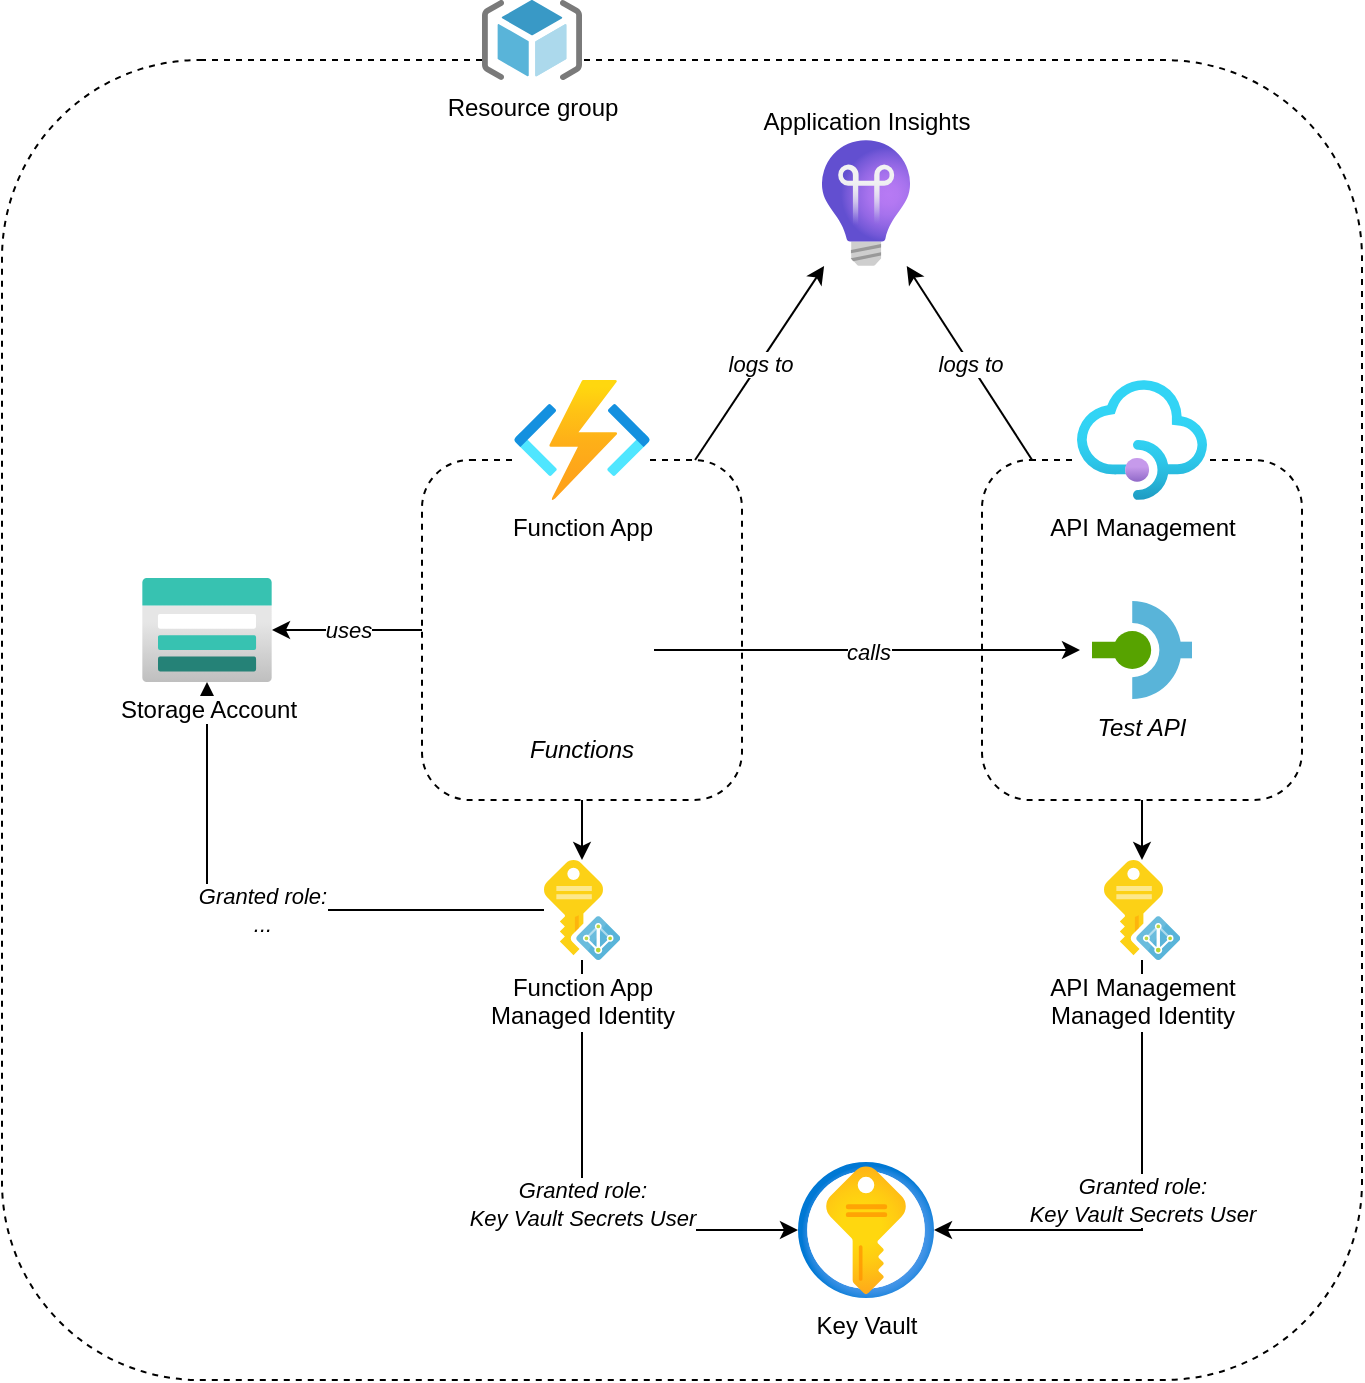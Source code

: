 <mxfile version="24.2.5" type="device">
  <diagram name="Page-1" id="TLPtuCNs7ykybdBzxtyQ">
    <mxGraphModel dx="1434" dy="836" grid="1" gridSize="10" guides="1" tooltips="1" connect="1" arrows="1" fold="1" page="1" pageScale="1" pageWidth="827" pageHeight="1169" math="0" shadow="0">
      <root>
        <mxCell id="0" />
        <mxCell id="1" parent="0" />
        <mxCell id="ZptklFR3sbPgUG_MG5CR-19" value="" style="rounded=1;whiteSpace=wrap;html=1;dashed=1;" parent="1" vertex="1">
          <mxGeometry x="70" y="80" width="680" height="660" as="geometry" />
        </mxCell>
        <mxCell id="ZptklFR3sbPgUG_MG5CR-15" style="edgeStyle=orthogonalEdgeStyle;rounded=0;orthogonalLoop=1;jettySize=auto;html=1;" parent="1" source="ZptklFR3sbPgUG_MG5CR-14" target="ZptklFR3sbPgUG_MG5CR-10" edge="1">
          <mxGeometry relative="1" as="geometry" />
        </mxCell>
        <mxCell id="UZUAF0uWbZvim15MgRHi-3" value="uses" style="edgeStyle=orthogonalEdgeStyle;rounded=0;orthogonalLoop=1;jettySize=auto;html=1;fontStyle=2" edge="1" parent="1" source="ZptklFR3sbPgUG_MG5CR-14" target="UZUAF0uWbZvim15MgRHi-1">
          <mxGeometry relative="1" as="geometry" />
        </mxCell>
        <mxCell id="ZptklFR3sbPgUG_MG5CR-14" value="" style="rounded=1;whiteSpace=wrap;html=1;dashed=1;" parent="1" vertex="1">
          <mxGeometry x="280" y="280" width="160" height="170" as="geometry" />
        </mxCell>
        <mxCell id="ZptklFR3sbPgUG_MG5CR-8" style="edgeStyle=orthogonalEdgeStyle;rounded=0;orthogonalLoop=1;jettySize=auto;html=1;" parent="1" source="ZptklFR3sbPgUG_MG5CR-5" target="ZptklFR3sbPgUG_MG5CR-7" edge="1">
          <mxGeometry relative="1" as="geometry">
            <mxPoint x="640" y="530" as="targetPoint" />
          </mxGeometry>
        </mxCell>
        <mxCell id="ZptklFR3sbPgUG_MG5CR-12" value="logs to" style="rounded=0;orthogonalLoop=1;jettySize=auto;html=1;fontStyle=2" parent="1" source="ZptklFR3sbPgUG_MG5CR-5" target="ZptklFR3sbPgUG_MG5CR-6" edge="1">
          <mxGeometry relative="1" as="geometry" />
        </mxCell>
        <mxCell id="ZptklFR3sbPgUG_MG5CR-5" value="" style="rounded=1;whiteSpace=wrap;html=1;dashed=1;" parent="1" vertex="1">
          <mxGeometry x="560" y="280" width="160" height="170" as="geometry" />
        </mxCell>
        <mxCell id="ZptklFR3sbPgUG_MG5CR-1" value="API Management" style="image;aspect=fixed;html=1;points=[];align=center;fontSize=12;image=img/lib/azure2/app_services/API_Management_Services.svg;imageBackground=default;" parent="1" vertex="1">
          <mxGeometry x="607.5" y="240" width="65" height="60" as="geometry" />
        </mxCell>
        <mxCell id="ZptklFR3sbPgUG_MG5CR-2" value="Key Vault" style="image;aspect=fixed;html=1;points=[];align=center;fontSize=12;image=img/lib/azure2/security/Key_Vaults.svg;" parent="1" vertex="1">
          <mxGeometry x="468" y="631" width="68" height="68" as="geometry" />
        </mxCell>
        <mxCell id="ZptklFR3sbPgUG_MG5CR-13" value="&lt;i&gt;logs to&lt;/i&gt;" style="rounded=0;orthogonalLoop=1;jettySize=auto;html=1;" parent="1" source="ZptklFR3sbPgUG_MG5CR-14" target="ZptklFR3sbPgUG_MG5CR-6" edge="1">
          <mxGeometry relative="1" as="geometry" />
        </mxCell>
        <mxCell id="ZptklFR3sbPgUG_MG5CR-3" value="Function App" style="image;aspect=fixed;html=1;points=[];align=center;fontSize=12;image=img/lib/azure2/compute/Function_Apps.svg;imageBackground=default;" parent="1" vertex="1">
          <mxGeometry x="326" y="240" width="68" height="60" as="geometry" />
        </mxCell>
        <mxCell id="ZptklFR3sbPgUG_MG5CR-4" value="Test API" style="shape=image;verticalLabelPosition=bottom;labelBackgroundColor=default;verticalAlign=top;aspect=fixed;imageAspect=0;image=data:image/svg+xml,PHN2ZyB4bWxucz0iaHR0cDovL3d3dy53My5vcmcvMjAwMC9zdmciIHZpZXdCb3g9IjAgMCA1MCA1MCI+JiN4YTsgICAgPHBhdGggZmlsbD0iIzU3YTMwMCIgZD0iTTAgMjAuODRoMTkuNTV2OC4zMkgweiIvPiYjeGE7ICAgIDxwYXRoIGZpbGw9IiM1OWI0ZDkiIGQ9Ik00MS42OCAyMC44NGgxMC4yNnY4LjMySDQxLjY4eiIvPiYjeGE7ICAgIDxjaXJjbGUgZmlsbD0iIzU3YTMwMCIgcj0iOS40NiIgY3k9IjI1IiBjeD0iMjAuMTIiLz4mI3hhOyAgICA8cGF0aCBmaWxsPSIjNTliNGQ5IiBkPSJNMjAuMTIuNDh2MTAuOTZhMSAxIDAgMCAxIDAgMjcuMTR2MTAuOTZhMSAxIDAgMCAwIDAtNDkuMDVaIi8+JiN4YTs8L3N2Zz4=;fontStyle=2" parent="1" vertex="1">
          <mxGeometry x="615" y="350" width="50" height="50" as="geometry" />
        </mxCell>
        <mxCell id="ZptklFR3sbPgUG_MG5CR-6" value="Application Insights" style="image;aspect=fixed;html=1;points=[];align=center;fontSize=12;image=img/lib/azure2/devops/Application_Insights.svg;labelPosition=center;verticalLabelPosition=top;verticalAlign=bottom;" parent="1" vertex="1">
          <mxGeometry x="480" y="120" width="44" height="63" as="geometry" />
        </mxCell>
        <mxCell id="ZptklFR3sbPgUG_MG5CR-9" value="Granted role:&lt;div&gt;Key Vault Secrets User&lt;br&gt;&lt;/div&gt;" style="edgeStyle=orthogonalEdgeStyle;rounded=0;orthogonalLoop=1;jettySize=auto;html=1;fontStyle=2" parent="1" source="ZptklFR3sbPgUG_MG5CR-7" target="ZptklFR3sbPgUG_MG5CR-2" edge="1">
          <mxGeometry relative="1" as="geometry">
            <Array as="points">
              <mxPoint x="640" y="665" />
            </Array>
          </mxGeometry>
        </mxCell>
        <mxCell id="ZptklFR3sbPgUG_MG5CR-7" value="API Management&lt;div&gt;Managed Identity&lt;/div&gt;" style="image;sketch=0;aspect=fixed;html=1;points=[];align=center;fontSize=12;image=img/lib/mscae/Managed_Identities.svg;" parent="1" vertex="1">
          <mxGeometry x="621" y="480" width="38" height="50" as="geometry" />
        </mxCell>
        <mxCell id="ZptklFR3sbPgUG_MG5CR-11" value="&lt;span style=&quot;font-style: italic;&quot;&gt;Granted role:&lt;/span&gt;&lt;div style=&quot;font-style: italic;&quot;&gt;Key Vault Secrets User&lt;/div&gt;" style="edgeStyle=orthogonalEdgeStyle;rounded=0;orthogonalLoop=1;jettySize=auto;html=1;" parent="1" source="ZptklFR3sbPgUG_MG5CR-10" target="ZptklFR3sbPgUG_MG5CR-2" edge="1">
          <mxGeometry relative="1" as="geometry">
            <Array as="points">
              <mxPoint x="360" y="665" />
            </Array>
          </mxGeometry>
        </mxCell>
        <mxCell id="UZUAF0uWbZvim15MgRHi-2" value="Granted role:&lt;div&gt;...&lt;/div&gt;" style="edgeStyle=orthogonalEdgeStyle;rounded=0;orthogonalLoop=1;jettySize=auto;html=1;fontStyle=2" edge="1" parent="1" source="ZptklFR3sbPgUG_MG5CR-10" target="UZUAF0uWbZvim15MgRHi-1">
          <mxGeometry relative="1" as="geometry" />
        </mxCell>
        <mxCell id="ZptklFR3sbPgUG_MG5CR-10" value="Function App&lt;div&gt;Managed Identity&lt;/div&gt;" style="image;sketch=0;aspect=fixed;html=1;points=[];align=center;fontSize=12;image=img/lib/mscae/Managed_Identities.svg;" parent="1" vertex="1">
          <mxGeometry x="341" y="480" width="38" height="50" as="geometry" />
        </mxCell>
        <mxCell id="ZptklFR3sbPgUG_MG5CR-17" value="Functions" style="shape=image;verticalLabelPosition=bottom;labelBackgroundColor=default;verticalAlign=top;aspect=fixed;imageAspect=0;image=https://learn.microsoft.com/en-us/dotnet/media/logo_csharp.png;fontStyle=2" parent="1" vertex="1">
          <mxGeometry x="324" y="339" width="72" height="72" as="geometry" />
        </mxCell>
        <mxCell id="ZptklFR3sbPgUG_MG5CR-16" value="calls" style="edgeStyle=orthogonalEdgeStyle;rounded=0;orthogonalLoop=1;jettySize=auto;html=1;fontStyle=2" parent="1" source="ZptklFR3sbPgUG_MG5CR-17" edge="1">
          <mxGeometry relative="1" as="geometry">
            <mxPoint x="390" y="375" as="sourcePoint" />
            <mxPoint x="609" y="375" as="targetPoint" />
            <Array as="points" />
          </mxGeometry>
        </mxCell>
        <mxCell id="ZptklFR3sbPgUG_MG5CR-18" value="Resource group" style="image;sketch=0;aspect=fixed;html=1;points=[];align=center;fontSize=12;image=img/lib/mscae/ResourceGroup.svg;imageBackground=default;" parent="1" vertex="1">
          <mxGeometry x="310" y="50" width="50" height="40" as="geometry" />
        </mxCell>
        <mxCell id="UZUAF0uWbZvim15MgRHi-1" value="Storage Account" style="image;aspect=fixed;html=1;points=[];align=center;fontSize=12;image=img/lib/azure2/storage/Storage_Accounts.svg;" vertex="1" parent="1">
          <mxGeometry x="140" y="339" width="65" height="52" as="geometry" />
        </mxCell>
      </root>
    </mxGraphModel>
  </diagram>
</mxfile>
